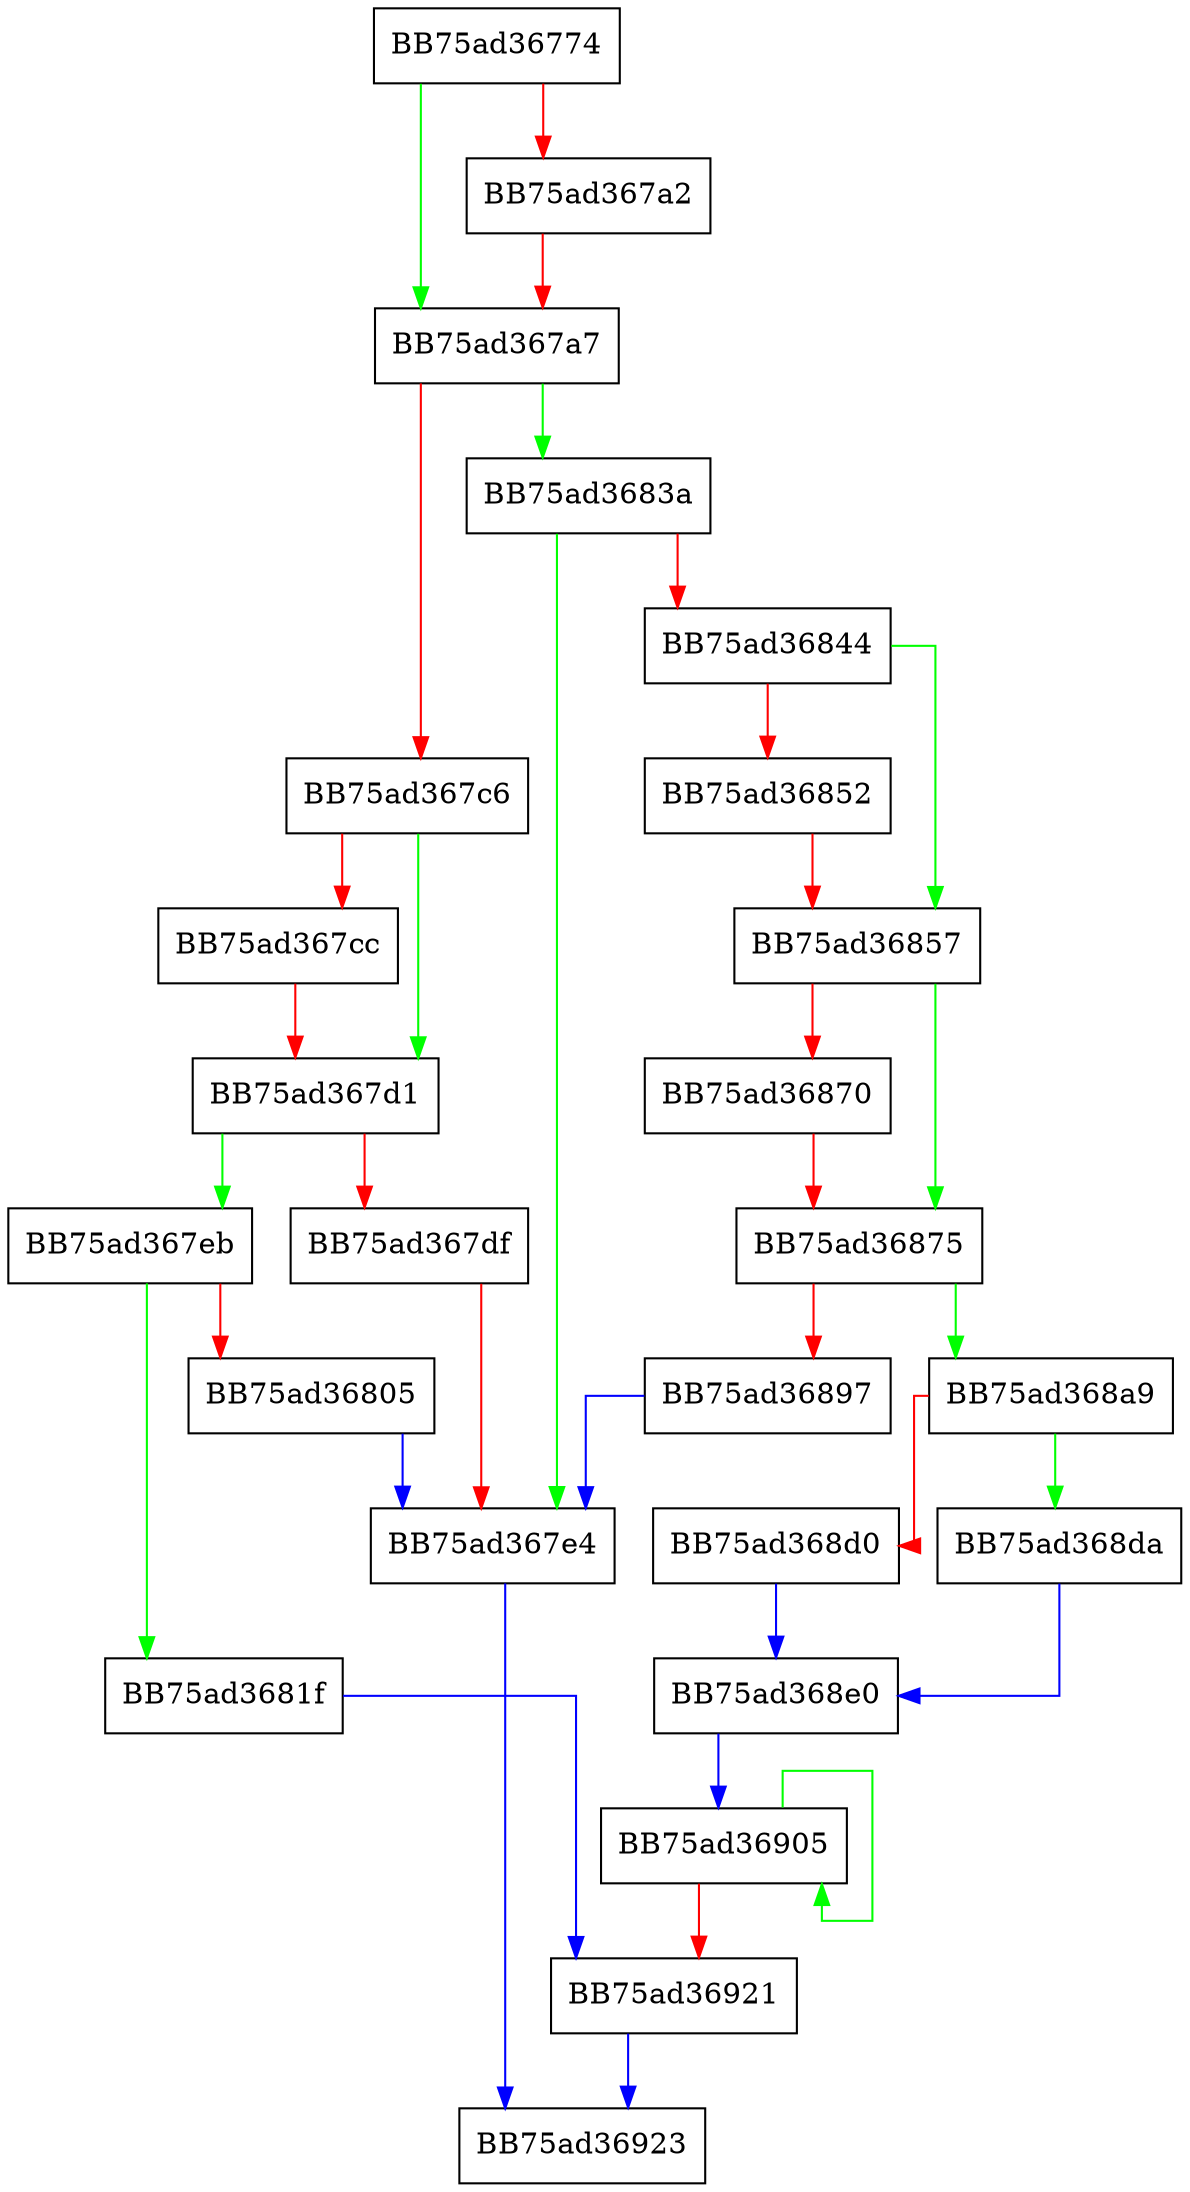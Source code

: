 digraph get_breakloop_BB {
  node [shape="box"];
  graph [splines=ortho];
  BB75ad36774 -> BB75ad367a7 [color="green"];
  BB75ad36774 -> BB75ad367a2 [color="red"];
  BB75ad367a2 -> BB75ad367a7 [color="red"];
  BB75ad367a7 -> BB75ad3683a [color="green"];
  BB75ad367a7 -> BB75ad367c6 [color="red"];
  BB75ad367c6 -> BB75ad367d1 [color="green"];
  BB75ad367c6 -> BB75ad367cc [color="red"];
  BB75ad367cc -> BB75ad367d1 [color="red"];
  BB75ad367d1 -> BB75ad367eb [color="green"];
  BB75ad367d1 -> BB75ad367df [color="red"];
  BB75ad367df -> BB75ad367e4 [color="red"];
  BB75ad367e4 -> BB75ad36923 [color="blue"];
  BB75ad367eb -> BB75ad3681f [color="green"];
  BB75ad367eb -> BB75ad36805 [color="red"];
  BB75ad36805 -> BB75ad367e4 [color="blue"];
  BB75ad3681f -> BB75ad36921 [color="blue"];
  BB75ad3683a -> BB75ad367e4 [color="green"];
  BB75ad3683a -> BB75ad36844 [color="red"];
  BB75ad36844 -> BB75ad36857 [color="green"];
  BB75ad36844 -> BB75ad36852 [color="red"];
  BB75ad36852 -> BB75ad36857 [color="red"];
  BB75ad36857 -> BB75ad36875 [color="green"];
  BB75ad36857 -> BB75ad36870 [color="red"];
  BB75ad36870 -> BB75ad36875 [color="red"];
  BB75ad36875 -> BB75ad368a9 [color="green"];
  BB75ad36875 -> BB75ad36897 [color="red"];
  BB75ad36897 -> BB75ad367e4 [color="blue"];
  BB75ad368a9 -> BB75ad368da [color="green"];
  BB75ad368a9 -> BB75ad368d0 [color="red"];
  BB75ad368d0 -> BB75ad368e0 [color="blue"];
  BB75ad368da -> BB75ad368e0 [color="blue"];
  BB75ad368e0 -> BB75ad36905 [color="blue"];
  BB75ad36905 -> BB75ad36905 [color="green"];
  BB75ad36905 -> BB75ad36921 [color="red"];
  BB75ad36921 -> BB75ad36923 [color="blue"];
}